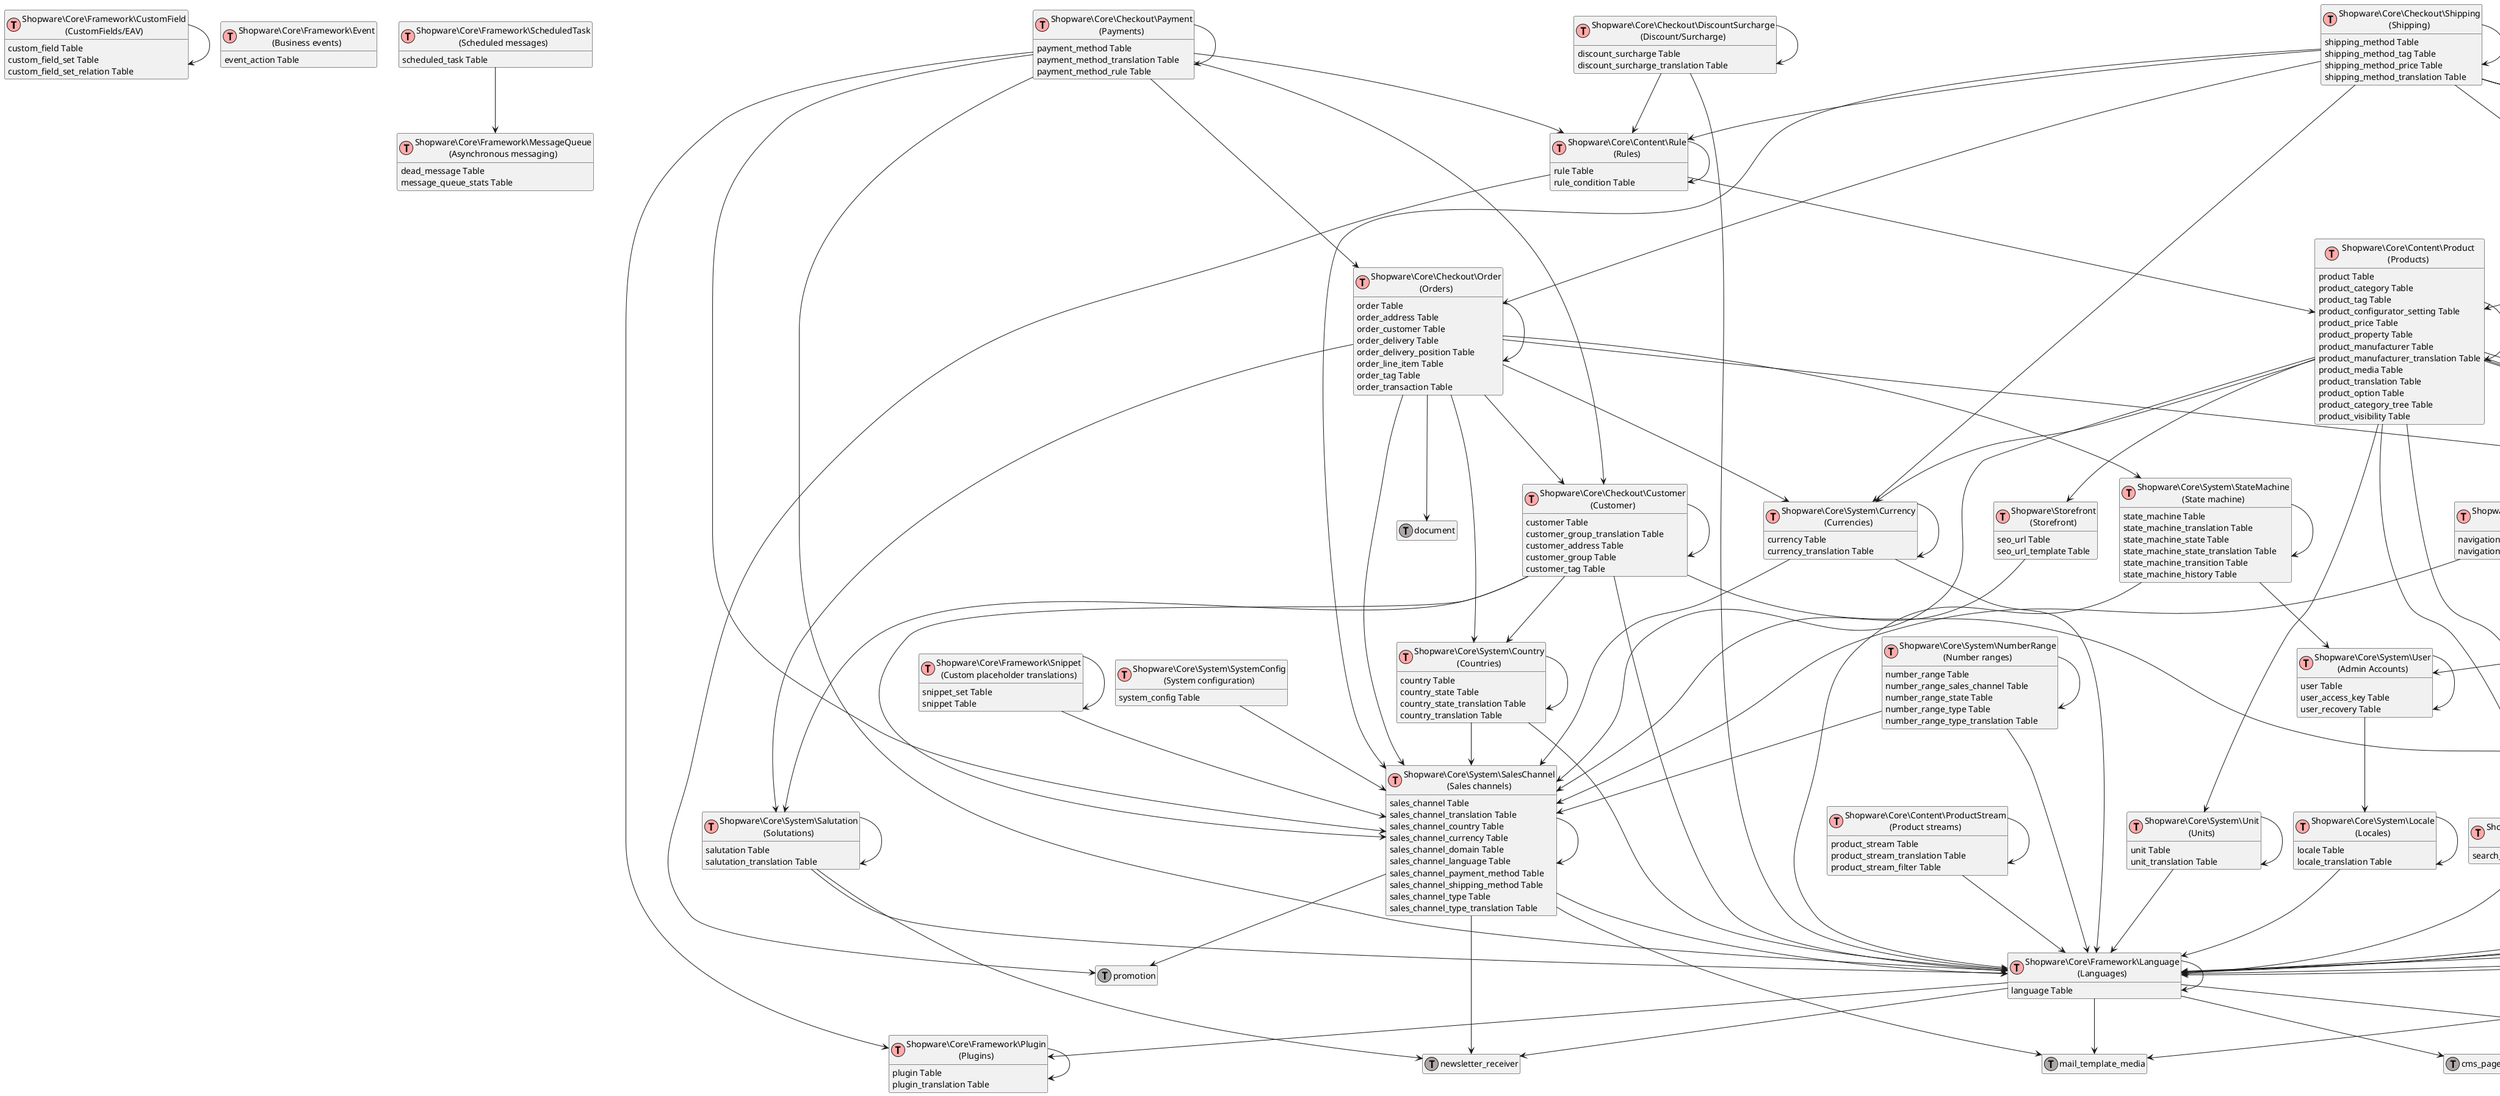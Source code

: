 @startuml
' uncomment the line below if you're using computer with a retina display
' skinparam dpi 300
!define Table(name,desc) class name as "desc" << (T,#FFAAAA) >>
!define ForeignTable(name,desc) class name as "desc" << (T,#ada6a6) >>
!define TranslationTable(name,desc) class name as "desc" << (I,#4286f4) >>
' we use bold for primary key
' green color for unique
' and underscore for not_null
!define primary_key(x) <b>x</b>
!define unique(x) <color:green>x</color>
!define not_null(x) <u>x</u>
' other tags available:
' <i></i>
' <back:COLOR></color>, where color is a color name or html color code
' (#FFAACC)
' see: http://plantuml.com/classes.html#More
hide methods
hide stereotypes
hide empty members
skinparam backgroundColor #FFFFFF

' entities

Table(ShopwareCoreFrameworkCustomField, "Shopware\Core\Framework\CustomField\n(CustomFields/EAV)") {
   custom_field Table
   custom_field_set Table
   custom_field_set_relation Table
}
Table(ShopwareCoreFrameworkEvent, "Shopware\Core\Framework\Event\n(Business events)") {
   event_action Table
}
Table(ShopwareCoreFrameworkMessageQueue, "Shopware\Core\Framework\MessageQueue\n(Asynchronous messaging)") {
   dead_message Table
   message_queue_stats Table
}
Table(ShopwareCoreFrameworkPlugin, "Shopware\Core\Framework\Plugin\n(Plugins)") {
   plugin Table
   plugin_translation Table
}
Table(ShopwareCoreFrameworkScheduledTask, "Shopware\Core\Framework\ScheduledTask\n(Scheduled messages)") {
   scheduled_task Table
}
Table(ShopwareCoreFrameworkTag, "Shopware\Core\System\Tag\n(Tags)") {
   tag Table
}
Table(ShopwareCoreFrameworkLanguage, "Shopware\Core\Framework\Language\n(Languages)") {
   language Table
}
Table(ShopwareCoreSystemSalesChannel, "Shopware\Core\System\SalesChannel\n(Sales channels)") {
   sales_channel Table
   sales_channel_translation Table
   sales_channel_country Table
   sales_channel_currency Table
   sales_channel_domain Table
   sales_channel_language Table
   sales_channel_payment_method Table
   sales_channel_shipping_method Table
   sales_channel_type Table
   sales_channel_type_translation Table
}
Table(ShopwareCoreSystemCountry, "Shopware\Core\System\Country\n(Countries)") {
   country Table
   country_state Table
   country_state_translation Table
   country_translation Table
}
Table(ShopwareCoreSystemCurrency, "Shopware\Core\System\Currency\n(Currencies)") {
   currency Table
   currency_translation Table
}
Table(ShopwareCoreSystemLocale, "Shopware\Core\System\Locale\n(Locales)") {
   locale Table
   locale_translation Table
}
Table(ShopwareCoreFrameworkSnippet, "Shopware\Core\Framework\Snippet\n(Custom placeholder translations)") {
   snippet_set Table
   snippet Table
}
Table(ShopwareCoreSystemSalutation, "Shopware\Core\System\Salutation\n(Solutations)") {
   salutation Table
   salutation_translation Table
}
Table(ShopwareCoreSystemTax, "Shopware\Core\System\Tax\n(Taxes)") {
   tax Table
}
Table(ShopwareCoreSystemUnit, "Shopware\Core\System\Unit\n(Units)") {
   unit Table
   unit_translation Table
}
Table(ShopwareCoreSystemUser, "Shopware\Core\System\User\n(Admin Accounts)") {
   user Table
   user_access_key Table
   user_recovery Table
}
Table(ShopwareCoreSystemIntegration, "Shopware\Core\System\Integration\n(O-Auth integrations)") {
   integration Table
}
Table(ShopwareCoreSystemStateMachine, "Shopware\Core\System\StateMachine\n(State machine)") {
   state_machine Table
   state_machine_translation Table
   state_machine_state Table
   state_machine_state_translation Table
   state_machine_transition Table
   state_machine_history Table
}
Table(ShopwareCoreSystemSystemConfig, "Shopware\Core\System\SystemConfig\n(System configuration)") {
   system_config Table
}
Table(ShopwareCoreSystemNumberRange, "Shopware\Core\System\NumberRange\n(Number ranges)") {
   number_range Table
   number_range_sales_channel Table
   number_range_state Table
   number_range_type Table
   number_range_type_translation Table
}
Table(ShopwareCoreContentCategory, "Shopware\Core\Content\Category\n(Categories)") {
   category Table
   category_translation Table
   category_tag Table
}
Table(ShopwareCoreContentMedia, "Shopware\Core\Content\Media\n(Media/File management)") {
   media Table
   media_default_folder Table
   media_thumbnail Table
   media_translation Table
   media_folder Table
   media_thumbnail_size Table
   media_folder_configuration Table
   media_folder_configuration_media_thumbnail_size Table
   media_tag Table
}
Table(ShopwareCoreContentProduct, "Shopware\Core\Content\Product\n(Products)") {
   product Table
   product_category Table
   product_tag Table
   product_configurator_setting Table
   product_price Table
   product_property Table
   product_manufacturer Table
   product_manufacturer_translation Table
   product_media Table
   product_translation Table
   product_option Table
   product_category_tree Table
   product_visibility Table
}
Table(ShopwareCoreFrameworkSearch, "Shopware\Core\Framework\Search\n(Search)") {
   search_document Table
}
Table(ShopwareCoreContentNavigation, "Shopware\Core\Content\Navigation\n(Navigation)") {
   navigation Table
   navigation_translation Table
}
Table(ShopwareCoreContentRule, "Shopware\Core\Content\Rule\n(Rules)") {
   rule Table
   rule_condition Table
}
Table(ShopwareCoreContentProductStream, "Shopware\Core\Content\ProductStream\n(Product streams)") {
   product_stream Table
   product_stream_translation Table
   product_stream_filter Table
}
Table(ShopwareCoreContentProperty, "Shopware\Core\Content\Property\n(__EMPTY__)") {
   property_group Table
   property_group_option Table
   property_group_option_translation Table
   property_group_translation Table
}
Table(ShopwareCoreCheckoutCustomer, "Shopware\Core\Checkout\Customer\n(Customer)") {
   customer Table
   customer_group_translation Table
   customer_address Table
   customer_group Table
   customer_tag Table
}
Table(ShopwareCoreCheckoutOrder, "Shopware\Core\Checkout\Order\n(Orders)") {
   order Table
   order_address Table
   order_customer Table
   order_delivery Table
   order_delivery_position Table
   order_line_item Table
   order_tag Table
   order_transaction Table
}
Table(ShopwareCoreCheckoutPayment, "Shopware\Core\Checkout\Payment\n(Payments)") {
   payment_method Table
   payment_method_translation Table
   payment_method_rule Table
}
Table(ShopwareCoreCheckoutShipping, "Shopware\Core\Checkout\Shipping\n(Shipping)") {
   shipping_method Table
   shipping_method_tag Table
   shipping_method_price Table
   shipping_method_translation Table
}
Table(ShopwareCoreCheckoutDiscountSurcharge, "Shopware\Core\Checkout\DiscountSurcharge\n(Discount/Surcharge)") {
   discount_surcharge Table
   discount_surcharge_translation Table
}
Table(ShopwareStorefront, "Shopware\Storefront\n(Storefront)") {
   seo_url Table
   seo_url_template Table
}
ForeignTable(ShopwareCoreContentNewsletterReceiver, "newsletter_receiver") {
}
ForeignTable(ShopwareCoreContentCms, "cms_page") {
}
ForeignTable(ShopwareCoreContentMailTemplate, "mail_template_media") {
}
ForeignTable(ShopwareCoreContentDeliveryTime, "delivery_time") {
}
ForeignTable(ShopwareCoreCheckoutPromotion, "promotion") {
}
ForeignTable(ShopwareCoreCheckoutDocument, "document") {
}

' relationshipd

ShopwareCoreFrameworkCustomField --> ShopwareCoreFrameworkCustomField
ShopwareCoreFrameworkScheduledTask --> ShopwareCoreFrameworkMessageQueue
ShopwareCoreFrameworkPlugin --> ShopwareCoreFrameworkPlugin
ShopwareCoreCheckoutPayment --> ShopwareCoreFrameworkPlugin
ShopwareCoreFrameworkLanguage --> ShopwareCoreFrameworkPlugin
ShopwareCoreContentProduct --> ShopwareCoreFrameworkTag
ShopwareCoreContentMedia --> ShopwareCoreFrameworkTag
ShopwareCoreContentCategory --> ShopwareCoreFrameworkTag
ShopwareCoreCheckoutCustomer --> ShopwareCoreFrameworkTag
ShopwareCoreCheckoutOrder --> ShopwareCoreFrameworkTag
ShopwareCoreCheckoutShipping --> ShopwareCoreFrameworkTag
ShopwareCoreFrameworkLanguage --> ShopwareCoreFrameworkLanguage
ShopwareCoreSystemLocale --> ShopwareCoreFrameworkLanguage
ShopwareCoreSystemSalesChannel --> ShopwareCoreFrameworkLanguage
ShopwareCoreCheckoutCustomer --> ShopwareCoreFrameworkLanguage
ShopwareCoreFrameworkLanguage --> ShopwareCoreContentNewsletterReceiver
ShopwareCoreContentCategory --> ShopwareCoreFrameworkLanguage
ShopwareCoreSystemCountry --> ShopwareCoreFrameworkLanguage
ShopwareCoreSystemCurrency --> ShopwareCoreFrameworkLanguage
ShopwareCoreContentMedia --> ShopwareCoreFrameworkLanguage
ShopwareCoreCheckoutPayment --> ShopwareCoreFrameworkLanguage
ShopwareCoreContentProduct --> ShopwareCoreFrameworkLanguage
ShopwareCoreCheckoutShipping --> ShopwareCoreFrameworkLanguage
ShopwareCoreSystemUnit --> ShopwareCoreFrameworkLanguage
ShopwareCoreContentProperty --> ShopwareCoreFrameworkLanguage
ShopwareCoreCheckoutDiscountSurcharge --> ShopwareCoreFrameworkLanguage
ShopwareCoreSystemSalutation --> ShopwareCoreFrameworkLanguage
ShopwareCoreFrameworkSearch --> ShopwareCoreFrameworkLanguage
ShopwareCoreContentProductStream --> ShopwareCoreFrameworkLanguage
ShopwareCoreSystemStateMachine --> ShopwareCoreFrameworkLanguage
ShopwareCoreFrameworkLanguage --> ShopwareCoreContentCms
ShopwareCoreContentNavigation --> ShopwareCoreFrameworkLanguage
ShopwareCoreFrameworkLanguage --> ShopwareCoreContentMailTemplate
ShopwareCoreSystemNumberRange --> ShopwareCoreFrameworkLanguage
ShopwareCoreFrameworkLanguage --> ShopwareCoreContentDeliveryTime
ShopwareCoreSystemSalesChannel --> ShopwareCoreSystemSalesChannel
ShopwareCoreCheckoutCustomer --> ShopwareCoreSystemSalesChannel
ShopwareCoreSystemCurrency --> ShopwareCoreSystemSalesChannel
ShopwareCoreCheckoutPayment --> ShopwareCoreSystemSalesChannel
ShopwareCoreCheckoutShipping --> ShopwareCoreSystemSalesChannel
ShopwareCoreSystemCountry --> ShopwareCoreSystemSalesChannel
ShopwareCoreCheckoutOrder --> ShopwareCoreSystemSalesChannel
ShopwareCoreSystemSystemConfig --> ShopwareCoreSystemSalesChannel
ShopwareCoreContentNavigation --> ShopwareCoreSystemSalesChannel
ShopwareCoreContentProduct --> ShopwareCoreSystemSalesChannel
ShopwareCoreSystemSalesChannel --> ShopwareCoreContentMailTemplate
ShopwareCoreSystemSalesChannel --> ShopwareCoreContentNewsletterReceiver
ShopwareCoreSystemNumberRange --> ShopwareCoreSystemSalesChannel
ShopwareCoreSystemSalesChannel --> ShopwareCoreCheckoutPromotion
ShopwareStorefront --> ShopwareCoreSystemSalesChannel
ShopwareCoreFrameworkSnippet --> ShopwareCoreSystemSalesChannel
ShopwareCoreSystemCountry --> ShopwareCoreSystemCountry
ShopwareCoreCheckoutCustomer --> ShopwareCoreSystemCountry
ShopwareCoreCheckoutOrder --> ShopwareCoreSystemCountry
ShopwareCoreSystemCurrency --> ShopwareCoreSystemCurrency
ShopwareCoreCheckoutOrder --> ShopwareCoreSystemCurrency
ShopwareCoreContentProduct --> ShopwareCoreSystemCurrency
ShopwareCoreCheckoutShipping --> ShopwareCoreSystemCurrency
ShopwareCoreSystemLocale --> ShopwareCoreSystemLocale
ShopwareCoreSystemUser --> ShopwareCoreSystemLocale
ShopwareCoreFrameworkSnippet --> ShopwareCoreFrameworkSnippet
ShopwareCoreSystemSalutation --> ShopwareCoreSystemSalutation
ShopwareCoreCheckoutCustomer --> ShopwareCoreSystemSalutation
ShopwareCoreCheckoutOrder --> ShopwareCoreSystemSalutation
ShopwareCoreSystemSalutation --> ShopwareCoreContentNewsletterReceiver
ShopwareCoreContentProduct --> ShopwareCoreSystemTax
ShopwareCoreContentProduct --> ShopwareCoreSystemUnit
ShopwareCoreSystemUnit --> ShopwareCoreSystemUnit
ShopwareCoreContentMedia --> ShopwareCoreSystemUser
ShopwareCoreSystemUser --> ShopwareCoreSystemUser
ShopwareCoreSystemStateMachine --> ShopwareCoreSystemUser
ShopwareCoreSystemStateMachine --> ShopwareCoreSystemStateMachine
ShopwareCoreCheckoutOrder --> ShopwareCoreSystemStateMachine
ShopwareCoreSystemNumberRange --> ShopwareCoreSystemNumberRange
ShopwareCoreContentCategory --> ShopwareCoreContentCategory
ShopwareCoreContentMedia --> ShopwareCoreContentCategory
ShopwareCoreContentNavigation --> ShopwareCoreContentCategory
ShopwareCoreContentProduct --> ShopwareCoreContentCategory
ShopwareCoreContentProduct --> ShopwareCoreContentMedia
ShopwareCoreContentMedia --> ShopwareCoreContentMedia
ShopwareCoreContentProperty --> ShopwareCoreContentMedia
ShopwareCoreContentMedia --> ShopwareCoreContentMailTemplate
ShopwareCoreCheckoutShipping --> ShopwareCoreContentMedia
ShopwareCoreContentProduct --> ShopwareCoreContentProduct
ShopwareCoreContentProduct --> ShopwareCoreFrameworkSearch
ShopwareCoreContentProduct --> ShopwareStorefront
ShopwareCoreContentProperty --> ShopwareCoreContentProduct
ShopwareCoreContentRule --> ShopwareCoreContentProduct
ShopwareCoreContentNavigation --> ShopwareCoreContentCms
ShopwareCoreContentNavigation --> ShopwareCoreContentNavigation
ShopwareCoreContentRule --> ShopwareCoreContentRule
ShopwareCoreCheckoutDiscountSurcharge --> ShopwareCoreContentRule
ShopwareCoreCheckoutShipping --> ShopwareCoreContentRule
ShopwareCoreCheckoutPayment --> ShopwareCoreContentRule
ShopwareCoreContentRule --> ShopwareCoreCheckoutPromotion
ShopwareCoreContentProductStream --> ShopwareCoreContentProductStream
ShopwareCoreContentProperty --> ShopwareCoreContentProperty
ShopwareCoreCheckoutCustomer --> ShopwareCoreCheckoutCustomer
ShopwareCoreCheckoutPayment --> ShopwareCoreCheckoutCustomer
ShopwareCoreCheckoutOrder --> ShopwareCoreCheckoutCustomer
ShopwareCoreCheckoutOrder --> ShopwareCoreCheckoutOrder
ShopwareCoreCheckoutOrder --> ShopwareCoreCheckoutDocument
ShopwareCoreCheckoutShipping --> ShopwareCoreCheckoutOrder
ShopwareCoreCheckoutPayment --> ShopwareCoreCheckoutOrder
ShopwareCoreCheckoutPayment --> ShopwareCoreCheckoutPayment
ShopwareCoreCheckoutShipping --> ShopwareCoreContentDeliveryTime
ShopwareCoreCheckoutShipping --> ShopwareCoreCheckoutShipping
ShopwareCoreCheckoutDiscountSurcharge --> ShopwareCoreCheckoutDiscountSurcharge
@enduml
